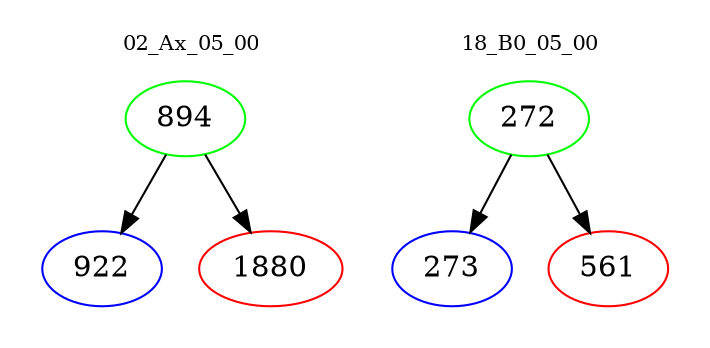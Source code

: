 digraph{
subgraph cluster_0 {
color = white
label = "02_Ax_05_00";
fontsize=10;
T0_894 [label="894", color="green"]
T0_894 -> T0_922 [color="black"]
T0_922 [label="922", color="blue"]
T0_894 -> T0_1880 [color="black"]
T0_1880 [label="1880", color="red"]
}
subgraph cluster_1 {
color = white
label = "18_B0_05_00";
fontsize=10;
T1_272 [label="272", color="green"]
T1_272 -> T1_273 [color="black"]
T1_273 [label="273", color="blue"]
T1_272 -> T1_561 [color="black"]
T1_561 [label="561", color="red"]
}
}
